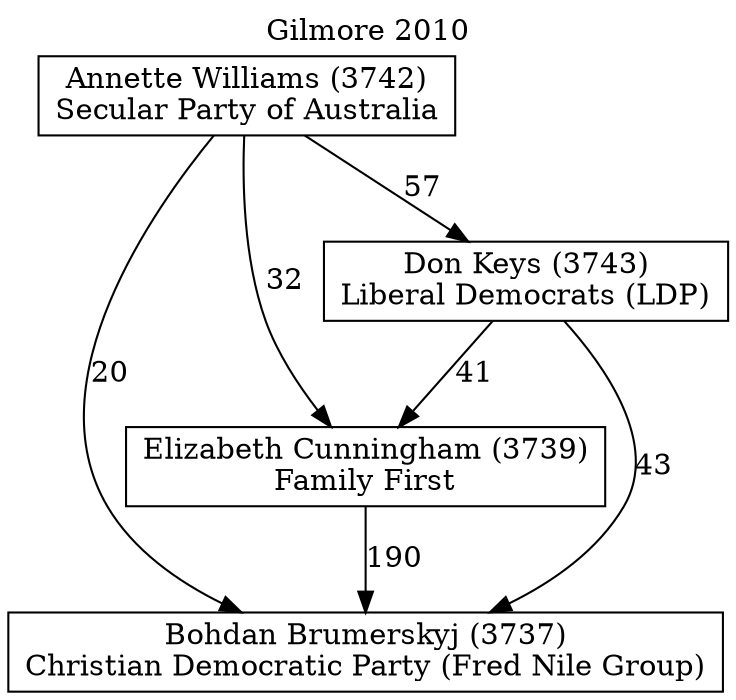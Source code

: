 // House preference flow
digraph "Bohdan Brumerskyj (3737)_Gilmore_2010" {
	graph [label="Gilmore 2010" labelloc=t mclimit=10]
	node [shape=box]
	"Bohdan Brumerskyj (3737)" [label="Bohdan Brumerskyj (3737)
Christian Democratic Party (Fred Nile Group)"]
	"Elizabeth Cunningham (3739)" [label="Elizabeth Cunningham (3739)
Family First"]
	"Don Keys (3743)" [label="Don Keys (3743)
Liberal Democrats (LDP)"]
	"Annette Williams (3742)" [label="Annette Williams (3742)
Secular Party of Australia"]
	"Elizabeth Cunningham (3739)" -> "Bohdan Brumerskyj (3737)" [label=190]
	"Don Keys (3743)" -> "Elizabeth Cunningham (3739)" [label=41]
	"Annette Williams (3742)" -> "Don Keys (3743)" [label=57]
	"Don Keys (3743)" -> "Bohdan Brumerskyj (3737)" [label=43]
	"Annette Williams (3742)" -> "Bohdan Brumerskyj (3737)" [label=20]
	"Annette Williams (3742)" -> "Elizabeth Cunningham (3739)" [label=32]
}
